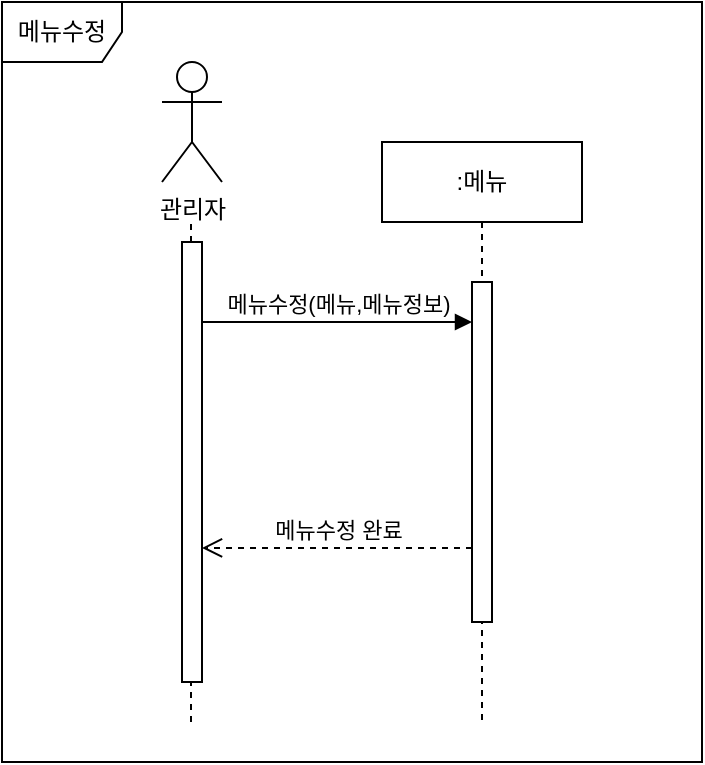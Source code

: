 <mxfile version="13.9.7" type="device"><diagram id="I5rOKLDulZHCpnhm8ujL" name="Page-1"><mxGraphModel dx="932" dy="564" grid="1" gridSize="10" guides="1" tooltips="1" connect="1" arrows="1" fold="1" page="1" pageScale="1" pageWidth="827" pageHeight="1169" math="0" shadow="0"><root><mxCell id="0"/><mxCell id="1" parent="0"/><mxCell id="_wdQTnGq_GNpbZBAsusH-1" value="메뉴수정" style="shape=umlFrame;whiteSpace=wrap;html=1;" parent="1" vertex="1"><mxGeometry x="150" y="170" width="350" height="380" as="geometry"/></mxCell><mxCell id="_wdQTnGq_GNpbZBAsusH-2" value="관리자" style="shape=umlActor;verticalLabelPosition=bottom;verticalAlign=top;html=1;" parent="1" vertex="1"><mxGeometry x="230" y="200" width="30" height="60" as="geometry"/></mxCell><mxCell id="_wdQTnGq_GNpbZBAsusH-3" value=":메뉴" style="shape=umlLifeline;perimeter=lifelinePerimeter;whiteSpace=wrap;html=1;container=1;collapsible=0;recursiveResize=0;outlineConnect=0;" parent="1" vertex="1"><mxGeometry x="340" y="240" width="100" height="290" as="geometry"/></mxCell><mxCell id="_wdQTnGq_GNpbZBAsusH-8" value="" style="html=1;points=[];perimeter=orthogonalPerimeter;" parent="_wdQTnGq_GNpbZBAsusH-3" vertex="1"><mxGeometry x="45" y="70" width="10" height="170" as="geometry"/></mxCell><mxCell id="_wdQTnGq_GNpbZBAsusH-5" value="" style="endArrow=none;dashed=1;html=1;" parent="1" edge="1"><mxGeometry width="50" height="50" relative="1" as="geometry"><mxPoint x="244.5" y="530" as="sourcePoint"/><mxPoint x="244.5" y="280" as="targetPoint"/></mxGeometry></mxCell><mxCell id="_wdQTnGq_GNpbZBAsusH-7" value="" style="html=1;points=[];perimeter=orthogonalPerimeter;" parent="1" vertex="1"><mxGeometry x="240" y="290" width="10" height="220" as="geometry"/></mxCell><mxCell id="_wdQTnGq_GNpbZBAsusH-10" value="메뉴수정(메뉴,메뉴정보)" style="html=1;verticalAlign=bottom;endArrow=block;" parent="1" target="_wdQTnGq_GNpbZBAsusH-8" edge="1"><mxGeometry width="80" relative="1" as="geometry"><mxPoint x="250" y="330" as="sourcePoint"/><mxPoint x="330" y="330" as="targetPoint"/></mxGeometry></mxCell><mxCell id="_wdQTnGq_GNpbZBAsusH-15" value="메뉴수정 완료" style="html=1;verticalAlign=bottom;endArrow=open;dashed=1;endSize=8;exitX=0;exitY=0.782;exitDx=0;exitDy=0;exitPerimeter=0;" parent="1" source="_wdQTnGq_GNpbZBAsusH-8" target="_wdQTnGq_GNpbZBAsusH-7" edge="1"><mxGeometry relative="1" as="geometry"><mxPoint x="380" y="440" as="sourcePoint"/><mxPoint x="300" y="440" as="targetPoint"/></mxGeometry></mxCell></root></mxGraphModel></diagram></mxfile>